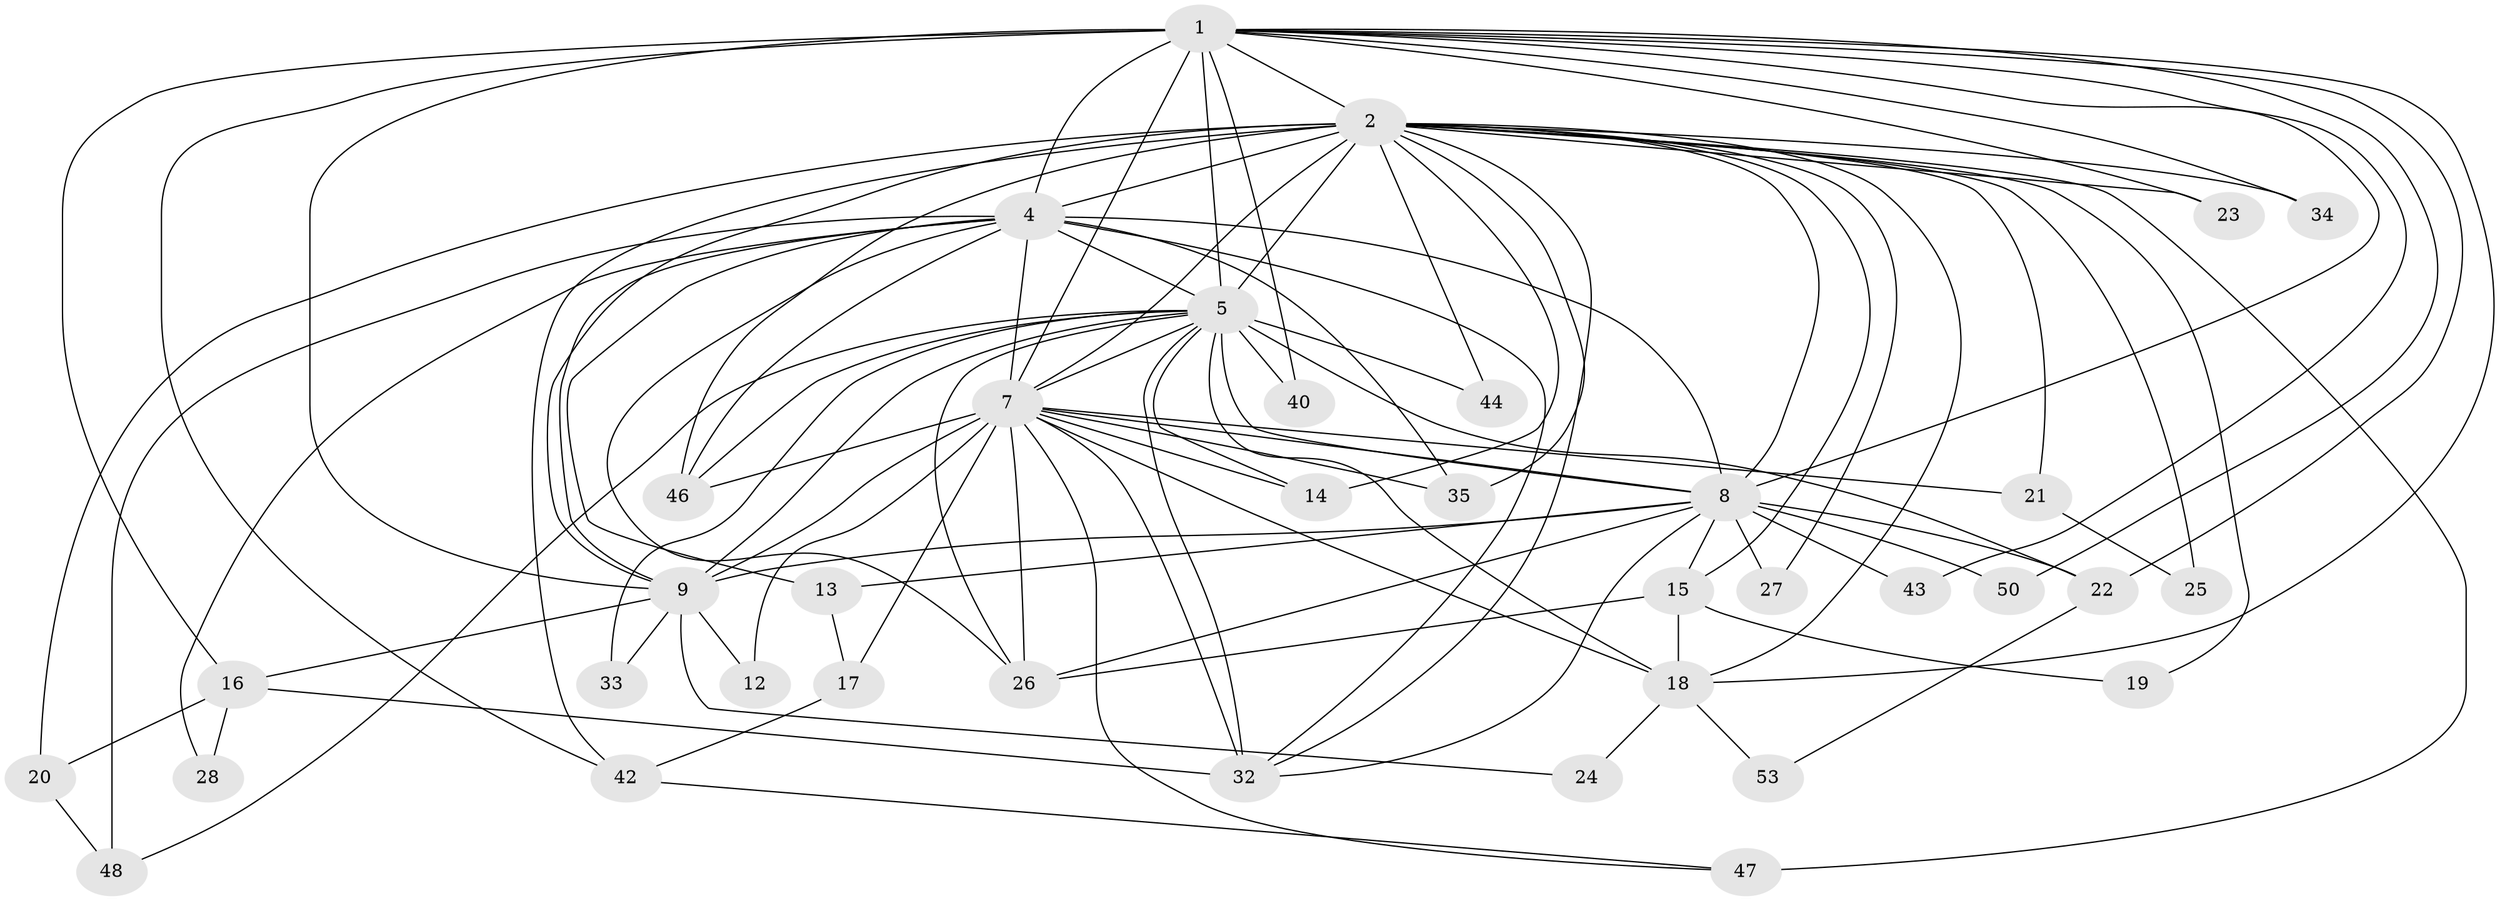 // original degree distribution, {15: 0.02702702702702703, 22: 0.02702702702702703, 17: 0.04054054054054054, 13: 0.013513513513513514, 20: 0.013513513513513514, 16: 0.013513513513513514, 7: 0.013513513513513514, 2: 0.5540540540540541, 3: 0.17567567567567569, 5: 0.02702702702702703, 6: 0.04054054054054054, 4: 0.05405405405405406}
// Generated by graph-tools (version 1.1) at 2025/14/03/09/25 04:14:00]
// undirected, 37 vertices, 99 edges
graph export_dot {
graph [start="1"]
  node [color=gray90,style=filled];
  1 [super="+10"];
  2 [super="+3+68+31"];
  4 [super="+65+61+6"];
  5;
  7 [super="+11+38+63+57+30"];
  8 [super="+54"];
  9;
  12;
  13;
  14;
  15 [super="+58"];
  16 [super="+72"];
  17 [super="+69"];
  18 [super="+52+45"];
  19;
  20;
  21 [super="+29"];
  22 [super="+59+71"];
  23;
  24;
  25;
  26 [super="+37+39"];
  27;
  28;
  32 [super="+49+41"];
  33;
  34;
  35;
  40;
  42;
  43;
  44;
  46 [super="+67"];
  47 [super="+55"];
  48;
  50;
  53;
  1 -- 2 [weight=4];
  1 -- 4 [weight=5];
  1 -- 5 [weight=2];
  1 -- 7 [weight=5];
  1 -- 8 [weight=2];
  1 -- 9 [weight=2];
  1 -- 23;
  1 -- 34;
  1 -- 42;
  1 -- 50;
  1 -- 22;
  1 -- 40;
  1 -- 43;
  1 -- 16;
  1 -- 18;
  2 -- 4 [weight=5];
  2 -- 5 [weight=2];
  2 -- 7 [weight=2];
  2 -- 8 [weight=3];
  2 -- 9 [weight=3];
  2 -- 15;
  2 -- 20;
  2 -- 23;
  2 -- 25;
  2 -- 27;
  2 -- 32;
  2 -- 34;
  2 -- 42;
  2 -- 21 [weight=2];
  2 -- 47 [weight=2];
  2 -- 14;
  2 -- 18;
  2 -- 19;
  2 -- 35;
  2 -- 44;
  2 -- 46;
  4 -- 5 [weight=2];
  4 -- 7 [weight=2];
  4 -- 8 [weight=2];
  4 -- 9 [weight=2];
  4 -- 35;
  4 -- 46;
  4 -- 48;
  4 -- 32;
  4 -- 13;
  4 -- 26;
  4 -- 28;
  5 -- 7;
  5 -- 8;
  5 -- 9;
  5 -- 14;
  5 -- 18;
  5 -- 22 [weight=2];
  5 -- 33;
  5 -- 40;
  5 -- 44;
  5 -- 48;
  5 -- 32;
  5 -- 26;
  5 -- 46;
  7 -- 8;
  7 -- 9 [weight=3];
  7 -- 12;
  7 -- 14;
  7 -- 17;
  7 -- 18;
  7 -- 21;
  7 -- 35;
  7 -- 47;
  7 -- 26;
  7 -- 32 [weight=2];
  7 -- 46;
  8 -- 9;
  8 -- 13;
  8 -- 15;
  8 -- 22;
  8 -- 27;
  8 -- 43;
  8 -- 50;
  8 -- 26;
  8 -- 32;
  9 -- 12;
  9 -- 16 [weight=2];
  9 -- 24;
  9 -- 33;
  13 -- 17;
  15 -- 19;
  15 -- 26;
  15 -- 18;
  16 -- 20;
  16 -- 28;
  16 -- 32;
  17 -- 42;
  18 -- 24;
  18 -- 53;
  20 -- 48;
  21 -- 25;
  22 -- 53;
  42 -- 47;
}
